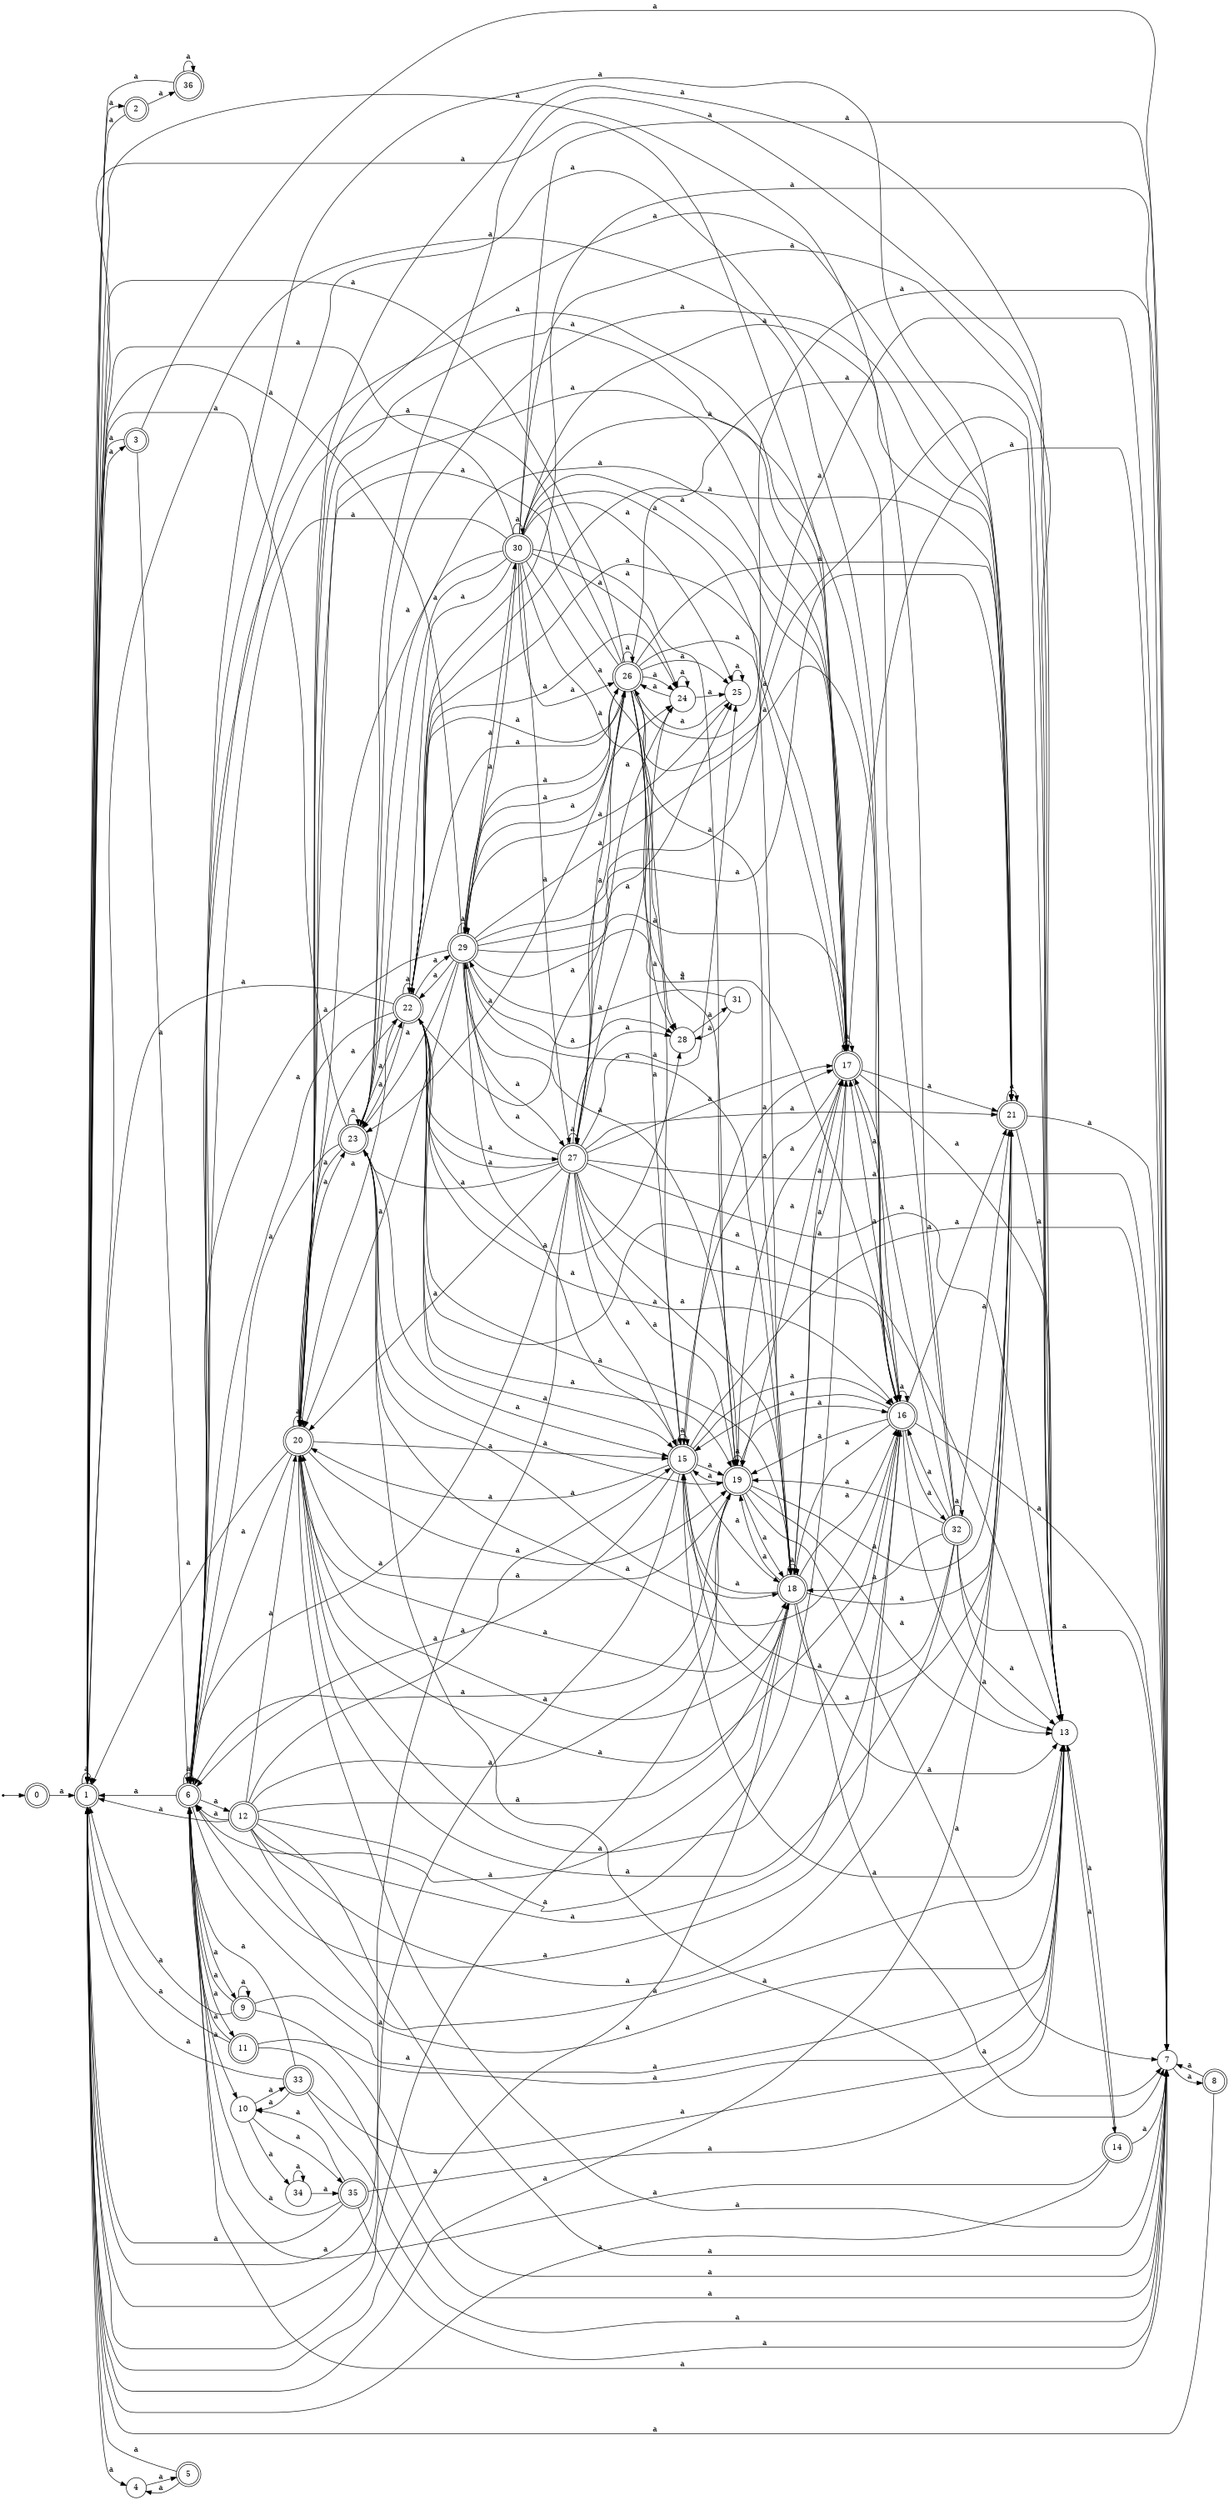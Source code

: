 digraph finite_state_machine {
rankdir=LR;
size="20,20";
node [shape = point]; "dummy0"
node [shape = doublecircle]; "0";"dummy0" -> "0";
node [shape = doublecircle]; "1";node [shape = doublecircle]; "2";node [shape = doublecircle]; "3";node [shape = circle]; "4";
node [shape = doublecircle]; "5";node [shape = doublecircle]; "6";node [shape = circle]; "7";
node [shape = doublecircle]; "8";node [shape = doublecircle]; "9";node [shape = circle]; "10";
node [shape = doublecircle]; "11";node [shape = doublecircle]; "12";node [shape = circle]; "13";
node [shape = doublecircle]; "14";node [shape = doublecircle]; "15";node [shape = doublecircle]; "16";node [shape = doublecircle]; "17";node [shape = doublecircle]; "18";node [shape = doublecircle]; "19";node [shape = doublecircle]; "20";node [shape = doublecircle]; "21";node [shape = doublecircle]; "22";node [shape = doublecircle]; "23";node [shape = circle]; "24";
node [shape = circle]; "25";
node [shape = doublecircle]; "26";node [shape = doublecircle]; "27";node [shape = circle]; "28";
node [shape = doublecircle]; "29";node [shape = doublecircle]; "30";node [shape = circle]; "31";
node [shape = doublecircle]; "32";node [shape = doublecircle]; "33";node [shape = circle]; "34";
node [shape = doublecircle]; "35";node [shape = doublecircle]; "36";"0" -> "1" [label = "a"];
 "1" -> "1" [label = "a"];
 "1" -> "2" [label = "a"];
 "1" -> "3" [label = "a"];
 "1" -> "4" [label = "a"];
 "4" -> "5" [label = "a"];
 "5" -> "1" [label = "a"];
 "5" -> "4" [label = "a"];
 "3" -> "1" [label = "a"];
 "3" -> "6" [label = "a"];
 "3" -> "7" [label = "a"];
 "7" -> "8" [label = "a"];
 "8" -> "1" [label = "a"];
 "8" -> "7" [label = "a"];
 "6" -> "1" [label = "a"];
 "6" -> "6" [label = "a"];
 "6" -> "7" [label = "a"];
 "6" -> "9" [label = "a"];
 "6" -> "10" [label = "a"];
 "6" -> "11" [label = "a"];
 "6" -> "12" [label = "a"];
 "6" -> "13" [label = "a"];
 "13" -> "14" [label = "a"];
 "14" -> "1" [label = "a"];
 "14" -> "13" [label = "a"];
 "14" -> "6" [label = "a"];
 "14" -> "7" [label = "a"];
 "12" -> "1" [label = "a"];
 "12" -> "6" [label = "a"];
 "12" -> "7" [label = "a"];
 "12" -> "13" [label = "a"];
 "12" -> "15" [label = "a"];
 "12" -> "16" [label = "a"];
 "12" -> "17" [label = "a"];
 "12" -> "18" [label = "a"];
 "12" -> "19" [label = "a"];
 "12" -> "20" [label = "a"];
 "12" -> "21" [label = "a"];
 "21" -> "1" [label = "a"];
 "21" -> "21" [label = "a"];
 "21" -> "6" [label = "a"];
 "21" -> "7" [label = "a"];
 "21" -> "13" [label = "a"];
 "20" -> "1" [label = "a"];
 "20" -> "6" [label = "a"];
 "20" -> "7" [label = "a"];
 "20" -> "13" [label = "a"];
 "20" -> "15" [label = "a"];
 "20" -> "16" [label = "a"];
 "20" -> "17" [label = "a"];
 "20" -> "18" [label = "a"];
 "20" -> "19" [label = "a"];
 "20" -> "20" [label = "a"];
 "20" -> "21" [label = "a"];
 "20" -> "22" [label = "a"];
 "20" -> "23" [label = "a"];
 "23" -> "1" [label = "a"];
 "23" -> "6" [label = "a"];
 "23" -> "7" [label = "a"];
 "23" -> "13" [label = "a"];
 "23" -> "15" [label = "a"];
 "23" -> "16" [label = "a"];
 "23" -> "17" [label = "a"];
 "23" -> "18" [label = "a"];
 "23" -> "19" [label = "a"];
 "23" -> "20" [label = "a"];
 "23" -> "21" [label = "a"];
 "23" -> "22" [label = "a"];
 "23" -> "23" [label = "a"];
 "22" -> "1" [label = "a"];
 "22" -> "6" [label = "a"];
 "22" -> "7" [label = "a"];
 "22" -> "13" [label = "a"];
 "22" -> "15" [label = "a"];
 "22" -> "16" [label = "a"];
 "22" -> "17" [label = "a"];
 "22" -> "18" [label = "a"];
 "22" -> "19" [label = "a"];
 "22" -> "20" [label = "a"];
 "22" -> "21" [label = "a"];
 "22" -> "22" [label = "a"];
 "22" -> "23" [label = "a"];
 "22" -> "24" [label = "a"];
 "22" -> "25" [label = "a"];
 "22" -> "26" [label = "a"];
 "22" -> "27" [label = "a"];
 "22" -> "28" [label = "a"];
 "22" -> "29" [label = "a"];
 "29" -> "1" [label = "a"];
 "29" -> "6" [label = "a"];
 "29" -> "7" [label = "a"];
 "29" -> "13" [label = "a"];
 "29" -> "15" [label = "a"];
 "29" -> "16" [label = "a"];
 "29" -> "17" [label = "a"];
 "29" -> "18" [label = "a"];
 "29" -> "19" [label = "a"];
 "29" -> "20" [label = "a"];
 "29" -> "21" [label = "a"];
 "29" -> "22" [label = "a"];
 "29" -> "23" [label = "a"];
 "29" -> "24" [label = "a"];
 "29" -> "25" [label = "a"];
 "29" -> "26" [label = "a"];
 "29" -> "27" [label = "a"];
 "29" -> "28" [label = "a"];
 "29" -> "29" [label = "a"];
 "29" -> "30" [label = "a"];
 "30" -> "1" [label = "a"];
 "30" -> "6" [label = "a"];
 "30" -> "7" [label = "a"];
 "30" -> "13" [label = "a"];
 "30" -> "15" [label = "a"];
 "30" -> "16" [label = "a"];
 "30" -> "17" [label = "a"];
 "30" -> "18" [label = "a"];
 "30" -> "19" [label = "a"];
 "30" -> "20" [label = "a"];
 "30" -> "21" [label = "a"];
 "30" -> "22" [label = "a"];
 "30" -> "23" [label = "a"];
 "30" -> "24" [label = "a"];
 "30" -> "25" [label = "a"];
 "30" -> "26" [label = "a"];
 "30" -> "27" [label = "a"];
 "30" -> "28" [label = "a"];
 "30" -> "29" [label = "a"];
 "30" -> "30" [label = "a"];
 "28" -> "31" [label = "a"];
 "31" -> "28" [label = "a"];
 "31" -> "29" [label = "a"];
 "27" -> "1" [label = "a"];
 "27" -> "6" [label = "a"];
 "27" -> "7" [label = "a"];
 "27" -> "13" [label = "a"];
 "27" -> "15" [label = "a"];
 "27" -> "16" [label = "a"];
 "27" -> "17" [label = "a"];
 "27" -> "18" [label = "a"];
 "27" -> "19" [label = "a"];
 "27" -> "20" [label = "a"];
 "27" -> "21" [label = "a"];
 "27" -> "22" [label = "a"];
 "27" -> "23" [label = "a"];
 "27" -> "24" [label = "a"];
 "27" -> "25" [label = "a"];
 "27" -> "26" [label = "a"];
 "27" -> "27" [label = "a"];
 "27" -> "28" [label = "a"];
 "27" -> "29" [label = "a"];
 "26" -> "1" [label = "a"];
 "26" -> "6" [label = "a"];
 "26" -> "7" [label = "a"];
 "26" -> "13" [label = "a"];
 "26" -> "15" [label = "a"];
 "26" -> "16" [label = "a"];
 "26" -> "17" [label = "a"];
 "26" -> "18" [label = "a"];
 "26" -> "19" [label = "a"];
 "26" -> "20" [label = "a"];
 "26" -> "21" [label = "a"];
 "26" -> "22" [label = "a"];
 "26" -> "23" [label = "a"];
 "26" -> "24" [label = "a"];
 "26" -> "25" [label = "a"];
 "26" -> "26" [label = "a"];
 "26" -> "27" [label = "a"];
 "26" -> "28" [label = "a"];
 "26" -> "29" [label = "a"];
 "25" -> "25" [label = "a"];
 "25" -> "26" [label = "a"];
 "24" -> "24" [label = "a"];
 "24" -> "25" [label = "a"];
 "24" -> "26" [label = "a"];
 "24" -> "27" [label = "a"];
 "19" -> "1" [label = "a"];
 "19" -> "6" [label = "a"];
 "19" -> "7" [label = "a"];
 "19" -> "13" [label = "a"];
 "19" -> "15" [label = "a"];
 "19" -> "16" [label = "a"];
 "19" -> "17" [label = "a"];
 "19" -> "18" [label = "a"];
 "19" -> "19" [label = "a"];
 "19" -> "20" [label = "a"];
 "19" -> "21" [label = "a"];
 "18" -> "1" [label = "a"];
 "18" -> "6" [label = "a"];
 "18" -> "7" [label = "a"];
 "18" -> "13" [label = "a"];
 "18" -> "15" [label = "a"];
 "18" -> "16" [label = "a"];
 "18" -> "17" [label = "a"];
 "18" -> "18" [label = "a"];
 "18" -> "19" [label = "a"];
 "18" -> "20" [label = "a"];
 "18" -> "21" [label = "a"];
 "17" -> "1" [label = "a"];
 "17" -> "6" [label = "a"];
 "17" -> "7" [label = "a"];
 "17" -> "13" [label = "a"];
 "17" -> "15" [label = "a"];
 "17" -> "16" [label = "a"];
 "17" -> "17" [label = "a"];
 "17" -> "18" [label = "a"];
 "17" -> "19" [label = "a"];
 "17" -> "20" [label = "a"];
 "17" -> "21" [label = "a"];
 "16" -> "32" [label = "a"];
 "16" -> "1" [label = "a"];
 "16" -> "6" [label = "a"];
 "16" -> "7" [label = "a"];
 "16" -> "13" [label = "a"];
 "16" -> "15" [label = "a"];
 "16" -> "16" [label = "a"];
 "16" -> "17" [label = "a"];
 "16" -> "18" [label = "a"];
 "16" -> "19" [label = "a"];
 "16" -> "20" [label = "a"];
 "16" -> "21" [label = "a"];
 "32" -> "32" [label = "a"];
 "32" -> "1" [label = "a"];
 "32" -> "6" [label = "a"];
 "32" -> "7" [label = "a"];
 "32" -> "13" [label = "a"];
 "32" -> "15" [label = "a"];
 "32" -> "16" [label = "a"];
 "32" -> "17" [label = "a"];
 "32" -> "18" [label = "a"];
 "32" -> "19" [label = "a"];
 "32" -> "20" [label = "a"];
 "32" -> "21" [label = "a"];
 "15" -> "1" [label = "a"];
 "15" -> "6" [label = "a"];
 "15" -> "7" [label = "a"];
 "15" -> "13" [label = "a"];
 "15" -> "15" [label = "a"];
 "15" -> "16" [label = "a"];
 "15" -> "17" [label = "a"];
 "15" -> "18" [label = "a"];
 "15" -> "19" [label = "a"];
 "15" -> "20" [label = "a"];
 "15" -> "21" [label = "a"];
 "11" -> "1" [label = "a"];
 "11" -> "13" [label = "a"];
 "11" -> "6" [label = "a"];
 "11" -> "7" [label = "a"];
 "10" -> "33" [label = "a"];
 "10" -> "34" [label = "a"];
 "10" -> "35" [label = "a"];
 "35" -> "1" [label = "a"];
 "35" -> "6" [label = "a"];
 "35" -> "7" [label = "a"];
 "35" -> "10" [label = "a"];
 "35" -> "13" [label = "a"];
 "34" -> "34" [label = "a"];
 "34" -> "35" [label = "a"];
 "33" -> "1" [label = "a"];
 "33" -> "6" [label = "a"];
 "33" -> "7" [label = "a"];
 "33" -> "10" [label = "a"];
 "33" -> "13" [label = "a"];
 "9" -> "1" [label = "a"];
 "9" -> "6" [label = "a"];
 "9" -> "7" [label = "a"];
 "9" -> "9" [label = "a"];
 "9" -> "13" [label = "a"];
 "2" -> "1" [label = "a"];
 "2" -> "36" [label = "a"];
 "36" -> "1" [label = "a"];
 "36" -> "36" [label = "a"];
 }
